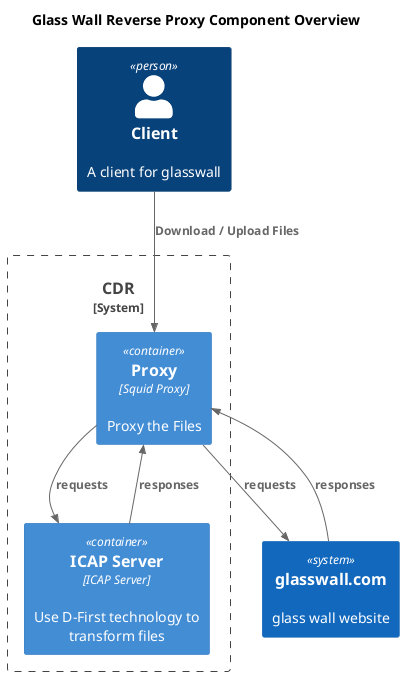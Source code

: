 @startuml
!include <c4/C4_Container.puml>

title Glass Wall Reverse Proxy Component Overview

Person(client, Client, "A client for glasswall")

System_Boundary(c1, "CDR") {
    Container(proxy, Proxy, "Squid Proxy", "Proxy the Files")
    Container(icap_server, ICAP Server, "ICAP Server", "Use D-First technology to transform files")
}

System(website, "glasswall.com", "glass wall website") 

Rel_Down(client, proxy, "Download / Upload Files")
Rel(proxy, icap_server, "requests")
Rel_Back(proxy, icap_server, "responses")
Rel(proxy, website, "requests")
Rel_Back(proxy, website, "responses")

@enduml
